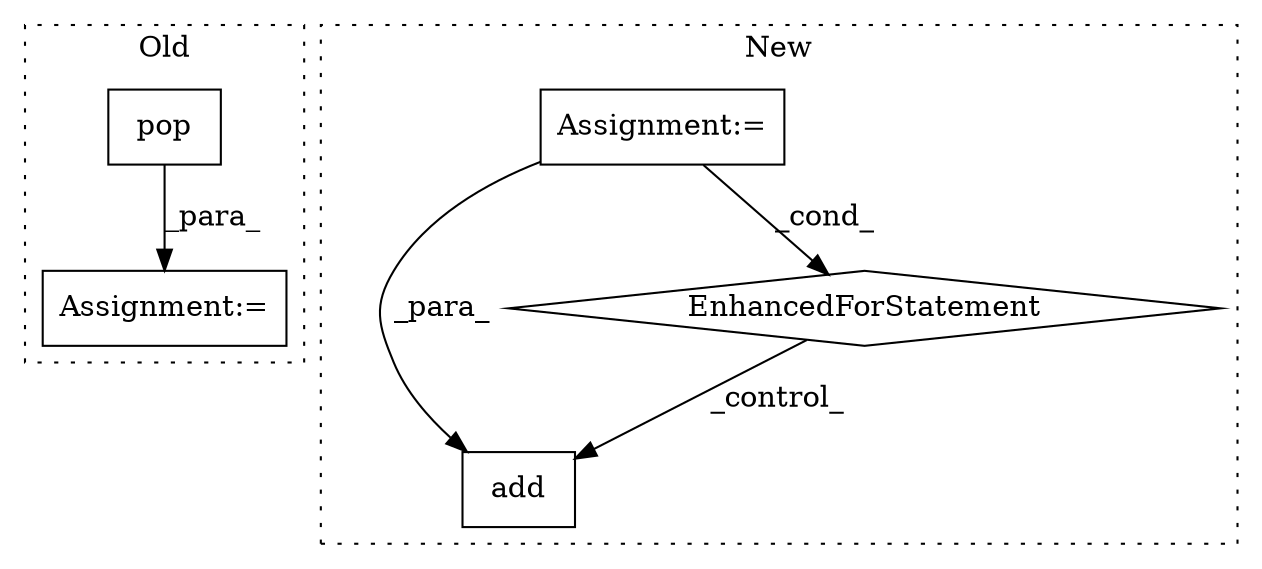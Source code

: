 digraph G {
subgraph cluster0 {
1 [label="pop" a="32" s="12555" l="5" shape="box"];
3 [label="Assignment:=" a="7" s="12679" l="2" shape="box"];
label = "Old";
style="dotted";
}
subgraph cluster1 {
2 [label="add" a="32" s="12575,12590" l="4,1" shape="box"];
4 [label="Assignment:=" a="7" s="12450,12548" l="57,2" shape="box"];
5 [label="EnhancedForStatement" a="70" s="12450,12548" l="57,2" shape="diamond"];
label = "New";
style="dotted";
}
1 -> 3 [label="_para_"];
4 -> 5 [label="_cond_"];
4 -> 2 [label="_para_"];
5 -> 2 [label="_control_"];
}